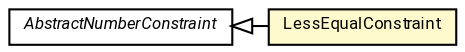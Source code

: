 #!/usr/local/bin/dot
#
# Class diagram 
# Generated by UMLGraph version R5_7_2-60-g0e99a6 (http://www.spinellis.gr/umlgraph/)
#

digraph G {
	graph [fontnames="svg"]
	edge [fontname="Roboto",fontsize=7,labelfontname="Roboto",labelfontsize=7,color="black"];
	node [fontname="Roboto",fontcolor="black",fontsize=8,shape=plaintext,margin=0,width=0,height=0];
	nodesep=0.15;
	ranksep=0.25;
	rankdir=LR;
	// de.lmu.ifi.dbs.elki.utilities.optionhandling.constraints.AbstractNumberConstraint
	c6268010 [label=<<table title="de.lmu.ifi.dbs.elki.utilities.optionhandling.constraints.AbstractNumberConstraint" border="0" cellborder="1" cellspacing="0" cellpadding="2" href="AbstractNumberConstraint.html" target="_parent">
		<tr><td><table border="0" cellspacing="0" cellpadding="1">
		<tr><td align="center" balign="center"> <font face="Roboto"><i>AbstractNumberConstraint</i></font> </td></tr>
		</table></td></tr>
		</table>>, URL="AbstractNumberConstraint.html"];
	// de.lmu.ifi.dbs.elki.utilities.optionhandling.constraints.LessEqualConstraint
	c6268015 [label=<<table title="de.lmu.ifi.dbs.elki.utilities.optionhandling.constraints.LessEqualConstraint" border="0" cellborder="1" cellspacing="0" cellpadding="2" bgcolor="lemonChiffon" href="LessEqualConstraint.html" target="_parent">
		<tr><td><table border="0" cellspacing="0" cellpadding="1">
		<tr><td align="center" balign="center"> <font face="Roboto">LessEqualConstraint</font> </td></tr>
		</table></td></tr>
		</table>>, URL="LessEqualConstraint.html"];
	// de.lmu.ifi.dbs.elki.utilities.optionhandling.constraints.LessEqualConstraint extends de.lmu.ifi.dbs.elki.utilities.optionhandling.constraints.AbstractNumberConstraint
	c6268010 -> c6268015 [arrowtail=empty,dir=back,weight=10];
}

